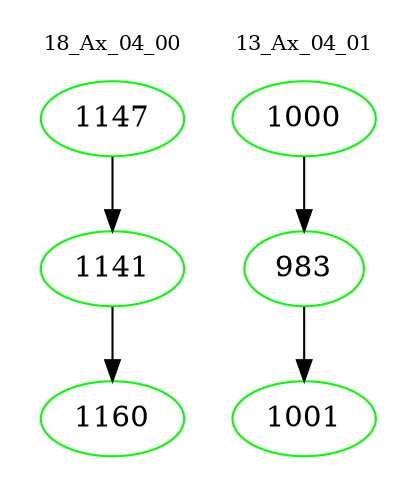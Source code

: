 digraph{
subgraph cluster_0 {
color = white
label = "18_Ax_04_00";
fontsize=10;
T0_1147 [label="1147", color="green"]
T0_1147 -> T0_1141 [color="black"]
T0_1141 [label="1141", color="green"]
T0_1141 -> T0_1160 [color="black"]
T0_1160 [label="1160", color="green"]
}
subgraph cluster_1 {
color = white
label = "13_Ax_04_01";
fontsize=10;
T1_1000 [label="1000", color="green"]
T1_1000 -> T1_983 [color="black"]
T1_983 [label="983", color="green"]
T1_983 -> T1_1001 [color="black"]
T1_1001 [label="1001", color="green"]
}
}
